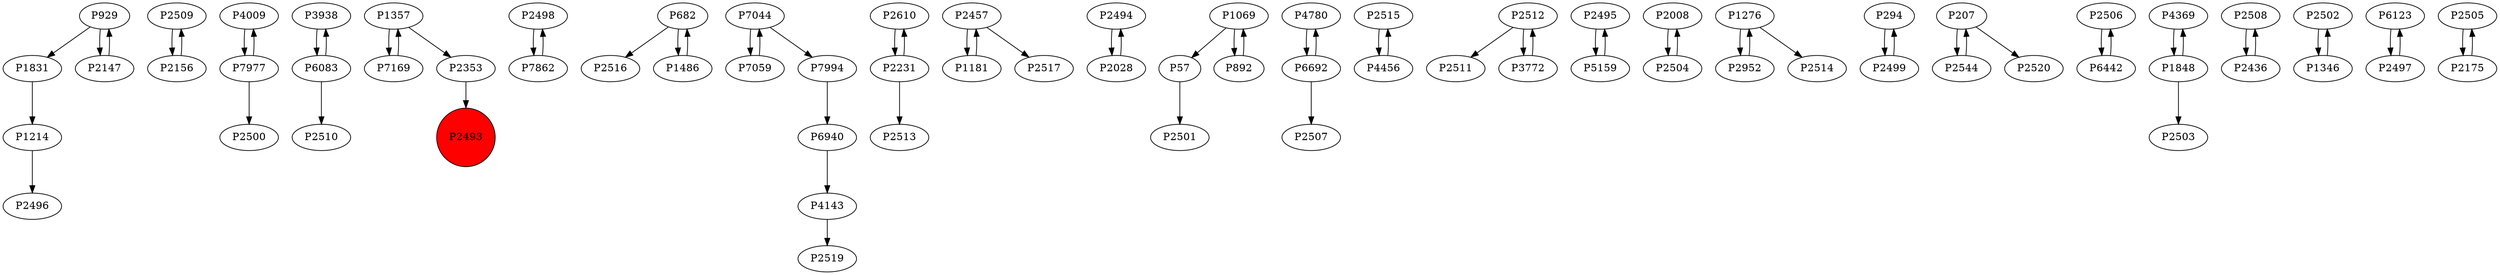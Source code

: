 digraph {
	P1831 -> P1214
	P2509 -> P2156
	P4009 -> P7977
	P3938 -> P6083
	P1357 -> P7169
	P2498 -> P7862
	P682 -> P2516
	P7994 -> P6940
	P2610 -> P2231
	P7862 -> P2498
	P7169 -> P1357
	P6083 -> P3938
	P2457 -> P1181
	P2494 -> P2028
	P2156 -> P2509
	P1069 -> P57
	P2231 -> P2610
	P4780 -> P6692
	P2515 -> P4456
	P2512 -> P2511
	P2495 -> P5159
	P2008 -> P2504
	P7977 -> P4009
	P4456 -> P2515
	P57 -> P2501
	P929 -> P2147
	P1276 -> P2952
	P294 -> P2499
	P2028 -> P2494
	P2231 -> P2513
	P3772 -> P2512
	P207 -> P2544
	P1181 -> P2457
	P2506 -> P6442
	P6442 -> P2506
	P6940 -> P4143
	P6692 -> P4780
	P1214 -> P2496
	P4369 -> P1848
	P1276 -> P2514
	P6083 -> P2510
	P2508 -> P2436
	P7059 -> P7044
	P7044 -> P7059
	P2457 -> P2517
	P6692 -> P2507
	P7044 -> P7994
	P2502 -> P1346
	P2504 -> P2008
	P2147 -> P929
	P6123 -> P2497
	P892 -> P1069
	P2353 -> P2493
	P682 -> P1486
	P1848 -> P2503
	P929 -> P1831
	P2497 -> P6123
	P1357 -> P2353
	P1486 -> P682
	P4143 -> P2519
	P2544 -> P207
	P1848 -> P4369
	P207 -> P2520
	P1346 -> P2502
	P2952 -> P1276
	P7977 -> P2500
	P5159 -> P2495
	P2499 -> P294
	P1069 -> P892
	P2512 -> P3772
	P2436 -> P2508
	P2505 -> P2175
	P2175 -> P2505
	P2493 [shape=circle]
	P2493 [style=filled]
	P2493 [fillcolor=red]
}
